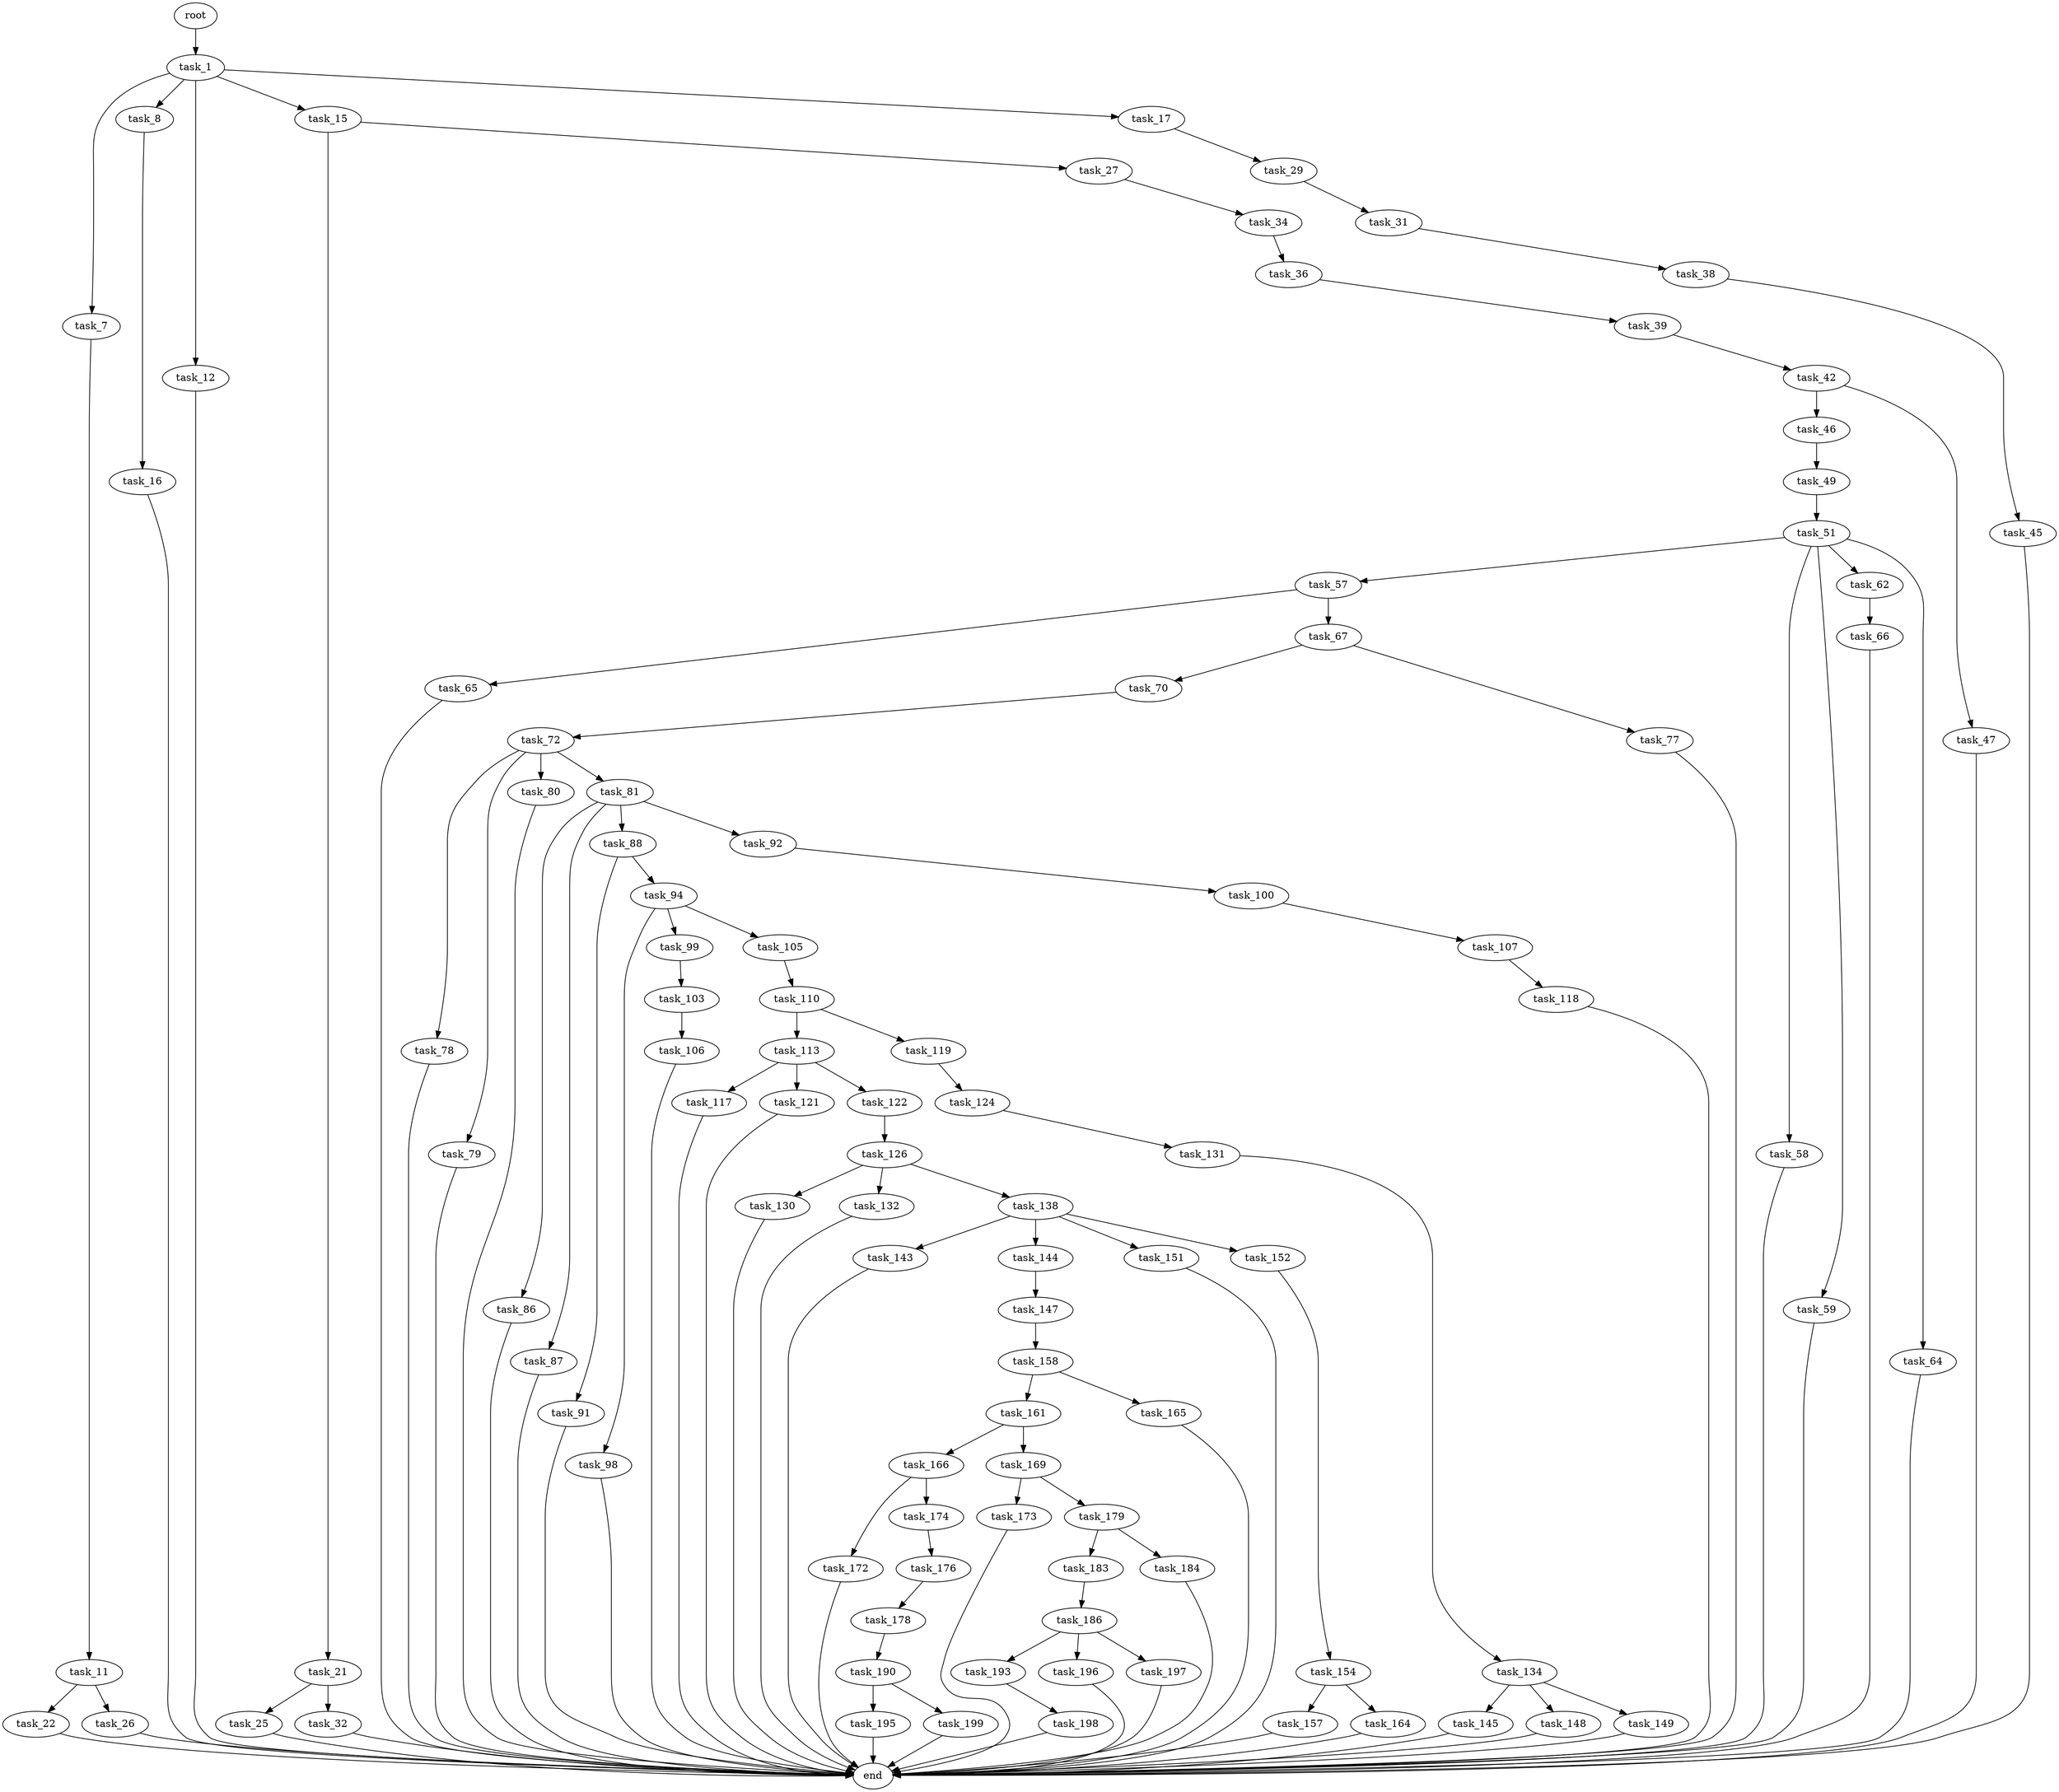 digraph G {
  root [size="0.000000"];
  task_1 [size="368293445632.000000"];
  task_7 [size="28991029248.000000"];
  task_8 [size="1311899602373.000000"];
  task_11 [size="201375593339.000000"];
  task_12 [size="68719476736.000000"];
  task_15 [size="28991029248.000000"];
  task_16 [size="8413947038.000000"];
  task_17 [size="1073741824000.000000"];
  task_21 [size="68719476736.000000"];
  task_22 [size="8589934592.000000"];
  task_25 [size="576191980516.000000"];
  task_26 [size="28991029248.000000"];
  task_27 [size="1514491584.000000"];
  task_29 [size="101256193772.000000"];
  task_31 [size="2202919043.000000"];
  task_32 [size="368293445632.000000"];
  task_34 [size="32855373944.000000"];
  task_36 [size="1407686295.000000"];
  task_38 [size="68719476736.000000"];
  task_39 [size="26208617427.000000"];
  task_42 [size="654567641257.000000"];
  task_45 [size="1073741824000.000000"];
  task_46 [size="68719476736.000000"];
  task_47 [size="8589934592.000000"];
  task_49 [size="789620246223.000000"];
  task_51 [size="218572838821.000000"];
  task_57 [size="368293445632.000000"];
  task_58 [size="208215237285.000000"];
  task_59 [size="368293445632.000000"];
  task_62 [size="368293445632.000000"];
  task_64 [size="30817930431.000000"];
  task_65 [size="5283268910.000000"];
  task_66 [size="1073741824000.000000"];
  task_67 [size="368293445632.000000"];
  task_70 [size="12677952782.000000"];
  task_72 [size="7463994495.000000"];
  task_77 [size="20882493073.000000"];
  task_78 [size="21836954018.000000"];
  task_79 [size="527045827344.000000"];
  task_80 [size="4202598943.000000"];
  task_81 [size="31647835970.000000"];
  task_86 [size="7244077608.000000"];
  task_87 [size="134217728000.000000"];
  task_88 [size="46520572639.000000"];
  task_91 [size="376772563209.000000"];
  task_92 [size="31404327700.000000"];
  task_94 [size="4812453967.000000"];
  task_98 [size="28991029248.000000"];
  task_99 [size="81615687641.000000"];
  task_100 [size="75202015907.000000"];
  task_103 [size="950110619680.000000"];
  task_105 [size="448880203989.000000"];
  task_106 [size="782757789696.000000"];
  task_107 [size="6398134826.000000"];
  task_110 [size="134217728000.000000"];
  task_113 [size="549755813888.000000"];
  task_117 [size="8589934592.000000"];
  task_118 [size="250189587867.000000"];
  task_119 [size="134217728000.000000"];
  task_121 [size="25406880470.000000"];
  task_122 [size="3833196644.000000"];
  task_124 [size="8589934592.000000"];
  task_126 [size="1073741824000.000000"];
  task_130 [size="1073741824000.000000"];
  task_131 [size="502223272419.000000"];
  task_132 [size="8589934592.000000"];
  task_134 [size="7439663181.000000"];
  task_138 [size="12663258665.000000"];
  task_143 [size="5362975938.000000"];
  task_144 [size="7587117301.000000"];
  task_145 [size="17963525664.000000"];
  task_147 [size="9446709928.000000"];
  task_148 [size="1295767732.000000"];
  task_149 [size="1073741824000.000000"];
  task_151 [size="549755813888.000000"];
  task_152 [size="160739800142.000000"];
  task_154 [size="1115487042248.000000"];
  task_157 [size="134217728000.000000"];
  task_158 [size="1073741824000.000000"];
  task_161 [size="28991029248.000000"];
  task_164 [size="1126447177.000000"];
  task_165 [size="8476738228.000000"];
  task_166 [size="8589934592.000000"];
  task_169 [size="276946290391.000000"];
  task_172 [size="639269900449.000000"];
  task_173 [size="782757789696.000000"];
  task_174 [size="368293445632.000000"];
  task_176 [size="861667247588.000000"];
  task_178 [size="459846220096.000000"];
  task_179 [size="410804248821.000000"];
  task_183 [size="7609806016.000000"];
  task_184 [size="32250083705.000000"];
  task_186 [size="8589934592.000000"];
  task_190 [size="549755813888.000000"];
  task_193 [size="14658800769.000000"];
  task_195 [size="368293445632.000000"];
  task_196 [size="30162806636.000000"];
  task_197 [size="317570016032.000000"];
  task_198 [size="1410125562.000000"];
  task_199 [size="134217728000.000000"];
  end [size="0.000000"];

  root -> task_1 [size="1.000000"];
  task_1 -> task_7 [size="411041792.000000"];
  task_1 -> task_8 [size="411041792.000000"];
  task_1 -> task_12 [size="411041792.000000"];
  task_1 -> task_15 [size="411041792.000000"];
  task_1 -> task_17 [size="411041792.000000"];
  task_7 -> task_11 [size="75497472.000000"];
  task_8 -> task_16 [size="838860800.000000"];
  task_11 -> task_22 [size="536870912.000000"];
  task_11 -> task_26 [size="536870912.000000"];
  task_12 -> end [size="1.000000"];
  task_15 -> task_21 [size="75497472.000000"];
  task_15 -> task_27 [size="75497472.000000"];
  task_16 -> end [size="1.000000"];
  task_17 -> task_29 [size="838860800.000000"];
  task_21 -> task_25 [size="134217728.000000"];
  task_21 -> task_32 [size="134217728.000000"];
  task_22 -> end [size="1.000000"];
  task_25 -> end [size="1.000000"];
  task_26 -> end [size="1.000000"];
  task_27 -> task_34 [size="33554432.000000"];
  task_29 -> task_31 [size="75497472.000000"];
  task_31 -> task_38 [size="134217728.000000"];
  task_32 -> end [size="1.000000"];
  task_34 -> task_36 [size="33554432.000000"];
  task_36 -> task_39 [size="75497472.000000"];
  task_38 -> task_45 [size="134217728.000000"];
  task_39 -> task_42 [size="536870912.000000"];
  task_42 -> task_46 [size="536870912.000000"];
  task_42 -> task_47 [size="536870912.000000"];
  task_45 -> end [size="1.000000"];
  task_46 -> task_49 [size="134217728.000000"];
  task_47 -> end [size="1.000000"];
  task_49 -> task_51 [size="536870912.000000"];
  task_51 -> task_57 [size="301989888.000000"];
  task_51 -> task_58 [size="301989888.000000"];
  task_51 -> task_59 [size="301989888.000000"];
  task_51 -> task_62 [size="301989888.000000"];
  task_51 -> task_64 [size="301989888.000000"];
  task_57 -> task_65 [size="411041792.000000"];
  task_57 -> task_67 [size="411041792.000000"];
  task_58 -> end [size="1.000000"];
  task_59 -> end [size="1.000000"];
  task_62 -> task_66 [size="411041792.000000"];
  task_64 -> end [size="1.000000"];
  task_65 -> end [size="1.000000"];
  task_66 -> end [size="1.000000"];
  task_67 -> task_70 [size="411041792.000000"];
  task_67 -> task_77 [size="411041792.000000"];
  task_70 -> task_72 [size="209715200.000000"];
  task_72 -> task_78 [size="209715200.000000"];
  task_72 -> task_79 [size="209715200.000000"];
  task_72 -> task_80 [size="209715200.000000"];
  task_72 -> task_81 [size="209715200.000000"];
  task_77 -> end [size="1.000000"];
  task_78 -> end [size="1.000000"];
  task_79 -> end [size="1.000000"];
  task_80 -> end [size="1.000000"];
  task_81 -> task_86 [size="536870912.000000"];
  task_81 -> task_87 [size="536870912.000000"];
  task_81 -> task_88 [size="536870912.000000"];
  task_81 -> task_92 [size="536870912.000000"];
  task_86 -> end [size="1.000000"];
  task_87 -> end [size="1.000000"];
  task_88 -> task_91 [size="75497472.000000"];
  task_88 -> task_94 [size="75497472.000000"];
  task_91 -> end [size="1.000000"];
  task_92 -> task_100 [size="75497472.000000"];
  task_94 -> task_98 [size="75497472.000000"];
  task_94 -> task_99 [size="75497472.000000"];
  task_94 -> task_105 [size="75497472.000000"];
  task_98 -> end [size="1.000000"];
  task_99 -> task_103 [size="134217728.000000"];
  task_100 -> task_107 [size="75497472.000000"];
  task_103 -> task_106 [size="838860800.000000"];
  task_105 -> task_110 [size="679477248.000000"];
  task_106 -> end [size="1.000000"];
  task_107 -> task_118 [size="134217728.000000"];
  task_110 -> task_113 [size="209715200.000000"];
  task_110 -> task_119 [size="209715200.000000"];
  task_113 -> task_117 [size="536870912.000000"];
  task_113 -> task_121 [size="536870912.000000"];
  task_113 -> task_122 [size="536870912.000000"];
  task_117 -> end [size="1.000000"];
  task_118 -> end [size="1.000000"];
  task_119 -> task_124 [size="209715200.000000"];
  task_121 -> end [size="1.000000"];
  task_122 -> task_126 [size="209715200.000000"];
  task_124 -> task_131 [size="33554432.000000"];
  task_126 -> task_130 [size="838860800.000000"];
  task_126 -> task_132 [size="838860800.000000"];
  task_126 -> task_138 [size="838860800.000000"];
  task_130 -> end [size="1.000000"];
  task_131 -> task_134 [size="411041792.000000"];
  task_132 -> end [size="1.000000"];
  task_134 -> task_145 [size="301989888.000000"];
  task_134 -> task_148 [size="301989888.000000"];
  task_134 -> task_149 [size="301989888.000000"];
  task_138 -> task_143 [size="301989888.000000"];
  task_138 -> task_144 [size="301989888.000000"];
  task_138 -> task_151 [size="301989888.000000"];
  task_138 -> task_152 [size="301989888.000000"];
  task_143 -> end [size="1.000000"];
  task_144 -> task_147 [size="134217728.000000"];
  task_145 -> end [size="1.000000"];
  task_147 -> task_158 [size="411041792.000000"];
  task_148 -> end [size="1.000000"];
  task_149 -> end [size="1.000000"];
  task_151 -> end [size="1.000000"];
  task_152 -> task_154 [size="134217728.000000"];
  task_154 -> task_157 [size="838860800.000000"];
  task_154 -> task_164 [size="838860800.000000"];
  task_157 -> end [size="1.000000"];
  task_158 -> task_161 [size="838860800.000000"];
  task_158 -> task_165 [size="838860800.000000"];
  task_161 -> task_166 [size="75497472.000000"];
  task_161 -> task_169 [size="75497472.000000"];
  task_164 -> end [size="1.000000"];
  task_165 -> end [size="1.000000"];
  task_166 -> task_172 [size="33554432.000000"];
  task_166 -> task_174 [size="33554432.000000"];
  task_169 -> task_173 [size="301989888.000000"];
  task_169 -> task_179 [size="301989888.000000"];
  task_172 -> end [size="1.000000"];
  task_173 -> end [size="1.000000"];
  task_174 -> task_176 [size="411041792.000000"];
  task_176 -> task_178 [size="838860800.000000"];
  task_178 -> task_190 [size="679477248.000000"];
  task_179 -> task_183 [size="301989888.000000"];
  task_179 -> task_184 [size="301989888.000000"];
  task_183 -> task_186 [size="209715200.000000"];
  task_184 -> end [size="1.000000"];
  task_186 -> task_193 [size="33554432.000000"];
  task_186 -> task_196 [size="33554432.000000"];
  task_186 -> task_197 [size="33554432.000000"];
  task_190 -> task_195 [size="536870912.000000"];
  task_190 -> task_199 [size="536870912.000000"];
  task_193 -> task_198 [size="536870912.000000"];
  task_195 -> end [size="1.000000"];
  task_196 -> end [size="1.000000"];
  task_197 -> end [size="1.000000"];
  task_198 -> end [size="1.000000"];
  task_199 -> end [size="1.000000"];
}
